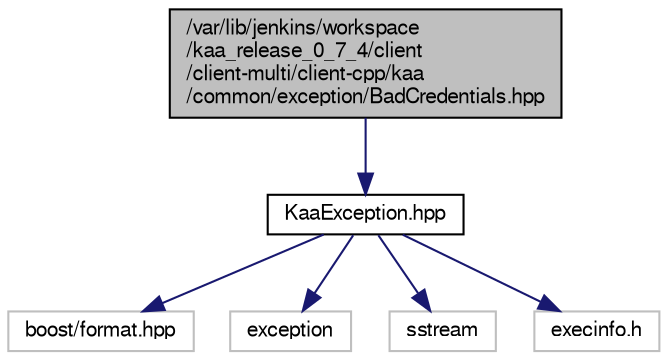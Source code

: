 digraph "/var/lib/jenkins/workspace/kaa_release_0_7_4/client/client-multi/client-cpp/kaa/common/exception/BadCredentials.hpp"
{
  bgcolor="transparent";
  edge [fontname="FreeSans",fontsize="10",labelfontname="FreeSans",labelfontsize="10"];
  node [fontname="FreeSans",fontsize="10",shape=record];
  Node1 [label="/var/lib/jenkins/workspace\l/kaa_release_0_7_4/client\l/client-multi/client-cpp/kaa\l/common/exception/BadCredentials.hpp",height=0.2,width=0.4,color="black", fillcolor="grey75", style="filled" fontcolor="black"];
  Node1 -> Node2 [color="midnightblue",fontsize="10",style="solid",fontname="FreeSans"];
  Node2 [label="KaaException.hpp",height=0.2,width=0.4,color="black",URL="$KaaException_8hpp.html"];
  Node2 -> Node3 [color="midnightblue",fontsize="10",style="solid",fontname="FreeSans"];
  Node3 [label="boost/format.hpp",height=0.2,width=0.4,color="grey75"];
  Node2 -> Node4 [color="midnightblue",fontsize="10",style="solid",fontname="FreeSans"];
  Node4 [label="exception",height=0.2,width=0.4,color="grey75"];
  Node2 -> Node5 [color="midnightblue",fontsize="10",style="solid",fontname="FreeSans"];
  Node5 [label="sstream",height=0.2,width=0.4,color="grey75"];
  Node2 -> Node6 [color="midnightblue",fontsize="10",style="solid",fontname="FreeSans"];
  Node6 [label="execinfo.h",height=0.2,width=0.4,color="grey75"];
}
